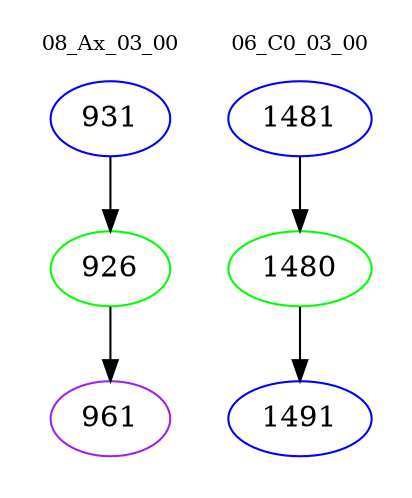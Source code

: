 digraph{
subgraph cluster_0 {
color = white
label = "08_Ax_03_00";
fontsize=10;
T0_931 [label="931", color="blue"]
T0_931 -> T0_926 [color="black"]
T0_926 [label="926", color="green"]
T0_926 -> T0_961 [color="black"]
T0_961 [label="961", color="purple"]
}
subgraph cluster_1 {
color = white
label = "06_C0_03_00";
fontsize=10;
T1_1481 [label="1481", color="blue"]
T1_1481 -> T1_1480 [color="black"]
T1_1480 [label="1480", color="green"]
T1_1480 -> T1_1491 [color="black"]
T1_1491 [label="1491", color="blue"]
}
}
